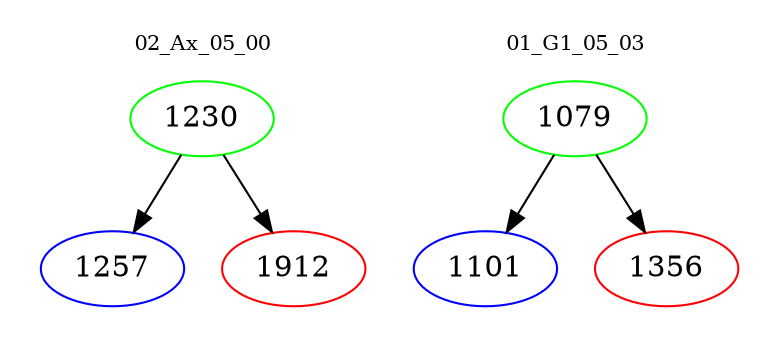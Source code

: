 digraph{
subgraph cluster_0 {
color = white
label = "02_Ax_05_00";
fontsize=10;
T0_1230 [label="1230", color="green"]
T0_1230 -> T0_1257 [color="black"]
T0_1257 [label="1257", color="blue"]
T0_1230 -> T0_1912 [color="black"]
T0_1912 [label="1912", color="red"]
}
subgraph cluster_1 {
color = white
label = "01_G1_05_03";
fontsize=10;
T1_1079 [label="1079", color="green"]
T1_1079 -> T1_1101 [color="black"]
T1_1101 [label="1101", color="blue"]
T1_1079 -> T1_1356 [color="black"]
T1_1356 [label="1356", color="red"]
}
}
